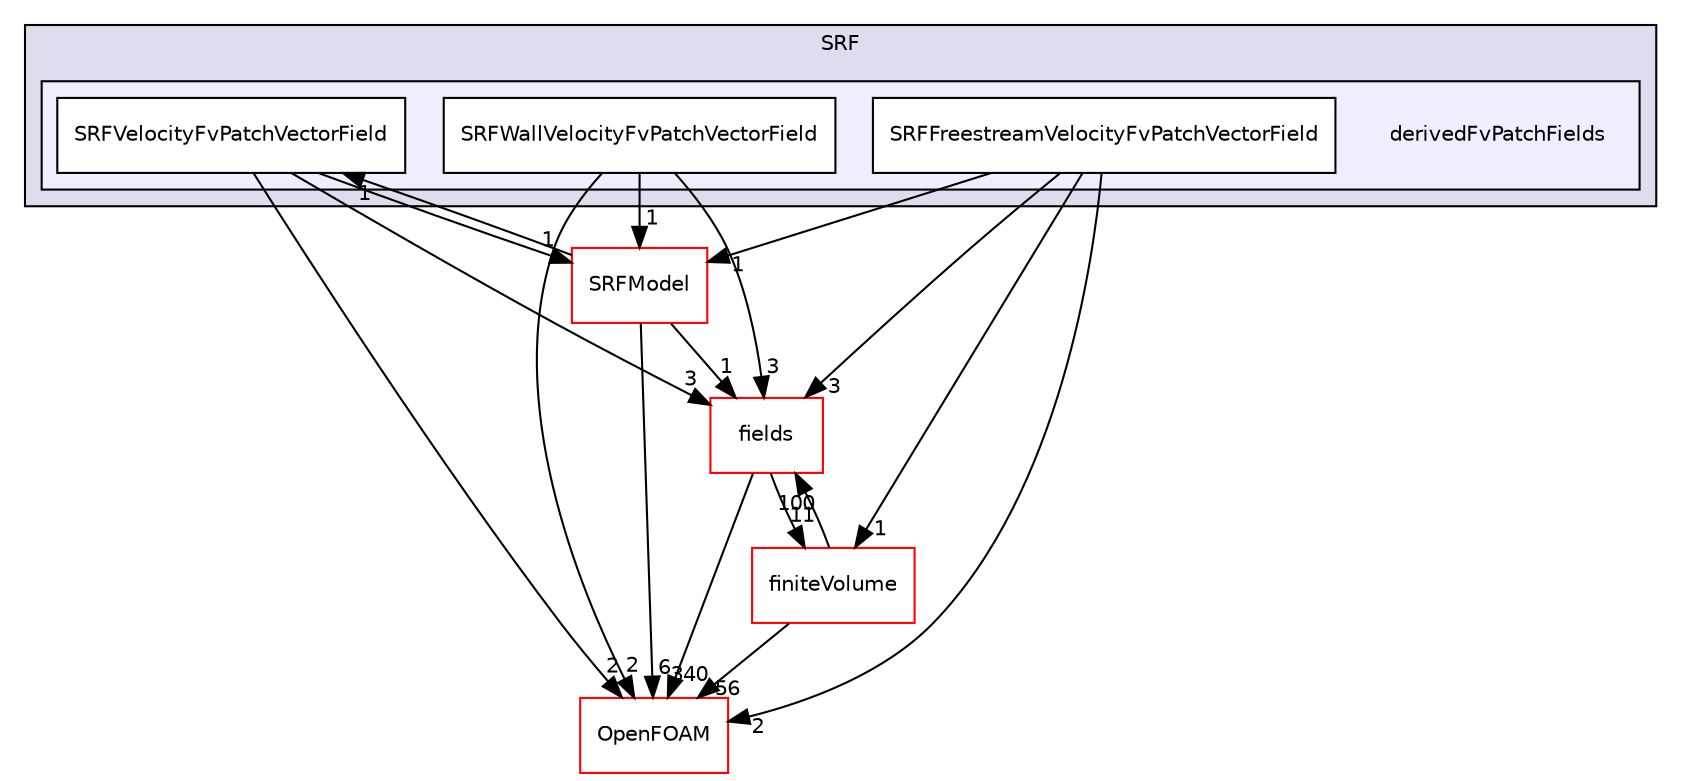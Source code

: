 digraph "src/finiteVolume/cfdTools/general/SRF/derivedFvPatchFields" {
  bgcolor=transparent;
  compound=true
  node [ fontsize="10", fontname="Helvetica"];
  edge [ labelfontsize="10", labelfontname="Helvetica"];
  subgraph clusterdir_64d089819bb46d4ae7248726dbfc6926 {
    graph [ bgcolor="#ddddee", pencolor="black", label="SRF" fontname="Helvetica", fontsize="10", URL="dir_64d089819bb46d4ae7248726dbfc6926.html"]
  subgraph clusterdir_e6c8430525c77a3f3bc12a1936999b76 {
    graph [ bgcolor="#eeeeff", pencolor="black", label="" URL="dir_e6c8430525c77a3f3bc12a1936999b76.html"];
    dir_e6c8430525c77a3f3bc12a1936999b76 [shape=plaintext label="derivedFvPatchFields"];
    dir_c394d3b91fda2f3b343d15ddbe9d5f1f [shape=box label="SRFFreestreamVelocityFvPatchVectorField" color="black" fillcolor="white" style="filled" URL="dir_c394d3b91fda2f3b343d15ddbe9d5f1f.html"];
    dir_1583588c41ef834382cf4e6ad435ebe2 [shape=box label="SRFVelocityFvPatchVectorField" color="black" fillcolor="white" style="filled" URL="dir_1583588c41ef834382cf4e6ad435ebe2.html"];
    dir_121ef1e928bff38cc68746b4d38e5e9e [shape=box label="SRFWallVelocityFvPatchVectorField" color="black" fillcolor="white" style="filled" URL="dir_121ef1e928bff38cc68746b4d38e5e9e.html"];
  }
  }
  dir_25ab4a83a983f7bb7a38b7f63bb141b7 [shape=box label="fields" color="red" URL="dir_25ab4a83a983f7bb7a38b7f63bb141b7.html"];
  dir_d3c6f5247a3bbdb19cd7c66f286a8e07 [shape=box label="SRFModel" color="red" URL="dir_d3c6f5247a3bbdb19cd7c66f286a8e07.html"];
  dir_2ea871e4defbdbd60808750cae643c63 [shape=box label="finiteVolume" color="red" URL="dir_2ea871e4defbdbd60808750cae643c63.html"];
  dir_c5473ff19b20e6ec4dfe5c310b3778a8 [shape=box label="OpenFOAM" color="red" URL="dir_c5473ff19b20e6ec4dfe5c310b3778a8.html"];
  dir_25ab4a83a983f7bb7a38b7f63bb141b7->dir_2ea871e4defbdbd60808750cae643c63 [headlabel="11", labeldistance=1.5 headhref="dir_000937_001064.html"];
  dir_25ab4a83a983f7bb7a38b7f63bb141b7->dir_c5473ff19b20e6ec4dfe5c310b3778a8 [headlabel="340", labeldistance=1.5 headhref="dir_000937_001897.html"];
  dir_121ef1e928bff38cc68746b4d38e5e9e->dir_25ab4a83a983f7bb7a38b7f63bb141b7 [headlabel="3", labeldistance=1.5 headhref="dir_000928_000937.html"];
  dir_121ef1e928bff38cc68746b4d38e5e9e->dir_d3c6f5247a3bbdb19cd7c66f286a8e07 [headlabel="1", labeldistance=1.5 headhref="dir_000928_000929.html"];
  dir_121ef1e928bff38cc68746b4d38e5e9e->dir_c5473ff19b20e6ec4dfe5c310b3778a8 [headlabel="2", labeldistance=1.5 headhref="dir_000928_001897.html"];
  dir_d3c6f5247a3bbdb19cd7c66f286a8e07->dir_25ab4a83a983f7bb7a38b7f63bb141b7 [headlabel="1", labeldistance=1.5 headhref="dir_000929_000937.html"];
  dir_d3c6f5247a3bbdb19cd7c66f286a8e07->dir_c5473ff19b20e6ec4dfe5c310b3778a8 [headlabel="6", labeldistance=1.5 headhref="dir_000929_001897.html"];
  dir_d3c6f5247a3bbdb19cd7c66f286a8e07->dir_1583588c41ef834382cf4e6ad435ebe2 [headlabel="1", labeldistance=1.5 headhref="dir_000929_000927.html"];
  dir_2ea871e4defbdbd60808750cae643c63->dir_25ab4a83a983f7bb7a38b7f63bb141b7 [headlabel="100", labeldistance=1.5 headhref="dir_001064_000937.html"];
  dir_2ea871e4defbdbd60808750cae643c63->dir_c5473ff19b20e6ec4dfe5c310b3778a8 [headlabel="56", labeldistance=1.5 headhref="dir_001064_001897.html"];
  dir_1583588c41ef834382cf4e6ad435ebe2->dir_25ab4a83a983f7bb7a38b7f63bb141b7 [headlabel="3", labeldistance=1.5 headhref="dir_000927_000937.html"];
  dir_1583588c41ef834382cf4e6ad435ebe2->dir_d3c6f5247a3bbdb19cd7c66f286a8e07 [headlabel="1", labeldistance=1.5 headhref="dir_000927_000929.html"];
  dir_1583588c41ef834382cf4e6ad435ebe2->dir_c5473ff19b20e6ec4dfe5c310b3778a8 [headlabel="2", labeldistance=1.5 headhref="dir_000927_001897.html"];
  dir_c394d3b91fda2f3b343d15ddbe9d5f1f->dir_25ab4a83a983f7bb7a38b7f63bb141b7 [headlabel="3", labeldistance=1.5 headhref="dir_000926_000937.html"];
  dir_c394d3b91fda2f3b343d15ddbe9d5f1f->dir_d3c6f5247a3bbdb19cd7c66f286a8e07 [headlabel="1", labeldistance=1.5 headhref="dir_000926_000929.html"];
  dir_c394d3b91fda2f3b343d15ddbe9d5f1f->dir_2ea871e4defbdbd60808750cae643c63 [headlabel="1", labeldistance=1.5 headhref="dir_000926_001064.html"];
  dir_c394d3b91fda2f3b343d15ddbe9d5f1f->dir_c5473ff19b20e6ec4dfe5c310b3778a8 [headlabel="2", labeldistance=1.5 headhref="dir_000926_001897.html"];
}
